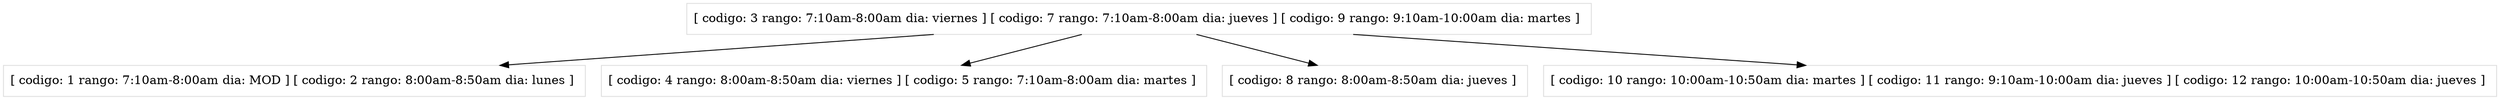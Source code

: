 digraph Btree{
node [shape=box, color=grey87];
"[ codigo: 3 rango: 7:10am-8:00am dia: viernes ] [ codigo: 7 rango: 7:10am-8:00am dia: jueves ] [ codigo: 9 rango: 9:10am-10:00am dia: martes ] "->"[ codigo: 1 rango: 7:10am-8:00am dia: MOD ] [ codigo: 2 rango: 8:00am-8:50am dia: lunes ] ";
"[ codigo: 1 rango: 7:10am-8:00am dia: MOD ] [ codigo: 2 rango: 8:00am-8:50am dia: lunes ] ";
"[ codigo: 3 rango: 7:10am-8:00am dia: viernes ] [ codigo: 7 rango: 7:10am-8:00am dia: jueves ] [ codigo: 9 rango: 9:10am-10:00am dia: martes ] "->"[ codigo: 4 rango: 8:00am-8:50am dia: viernes ] [ codigo: 5 rango: 7:10am-8:00am dia: martes ] ";
"[ codigo: 3 rango: 7:10am-8:00am dia: viernes ] [ codigo: 7 rango: 7:10am-8:00am dia: jueves ] [ codigo: 9 rango: 9:10am-10:00am dia: martes ] "->"[ codigo: 8 rango: 8:00am-8:50am dia: jueves ] ";
"[ codigo: 3 rango: 7:10am-8:00am dia: viernes ] [ codigo: 7 rango: 7:10am-8:00am dia: jueves ] [ codigo: 9 rango: 9:10am-10:00am dia: martes ] "->"[ codigo: 10 rango: 10:00am-10:50am dia: martes ] [ codigo: 11 rango: 9:10am-10:00am dia: jueves ] [ codigo: 12 rango: 10:00am-10:50am dia: jueves ] ";
}